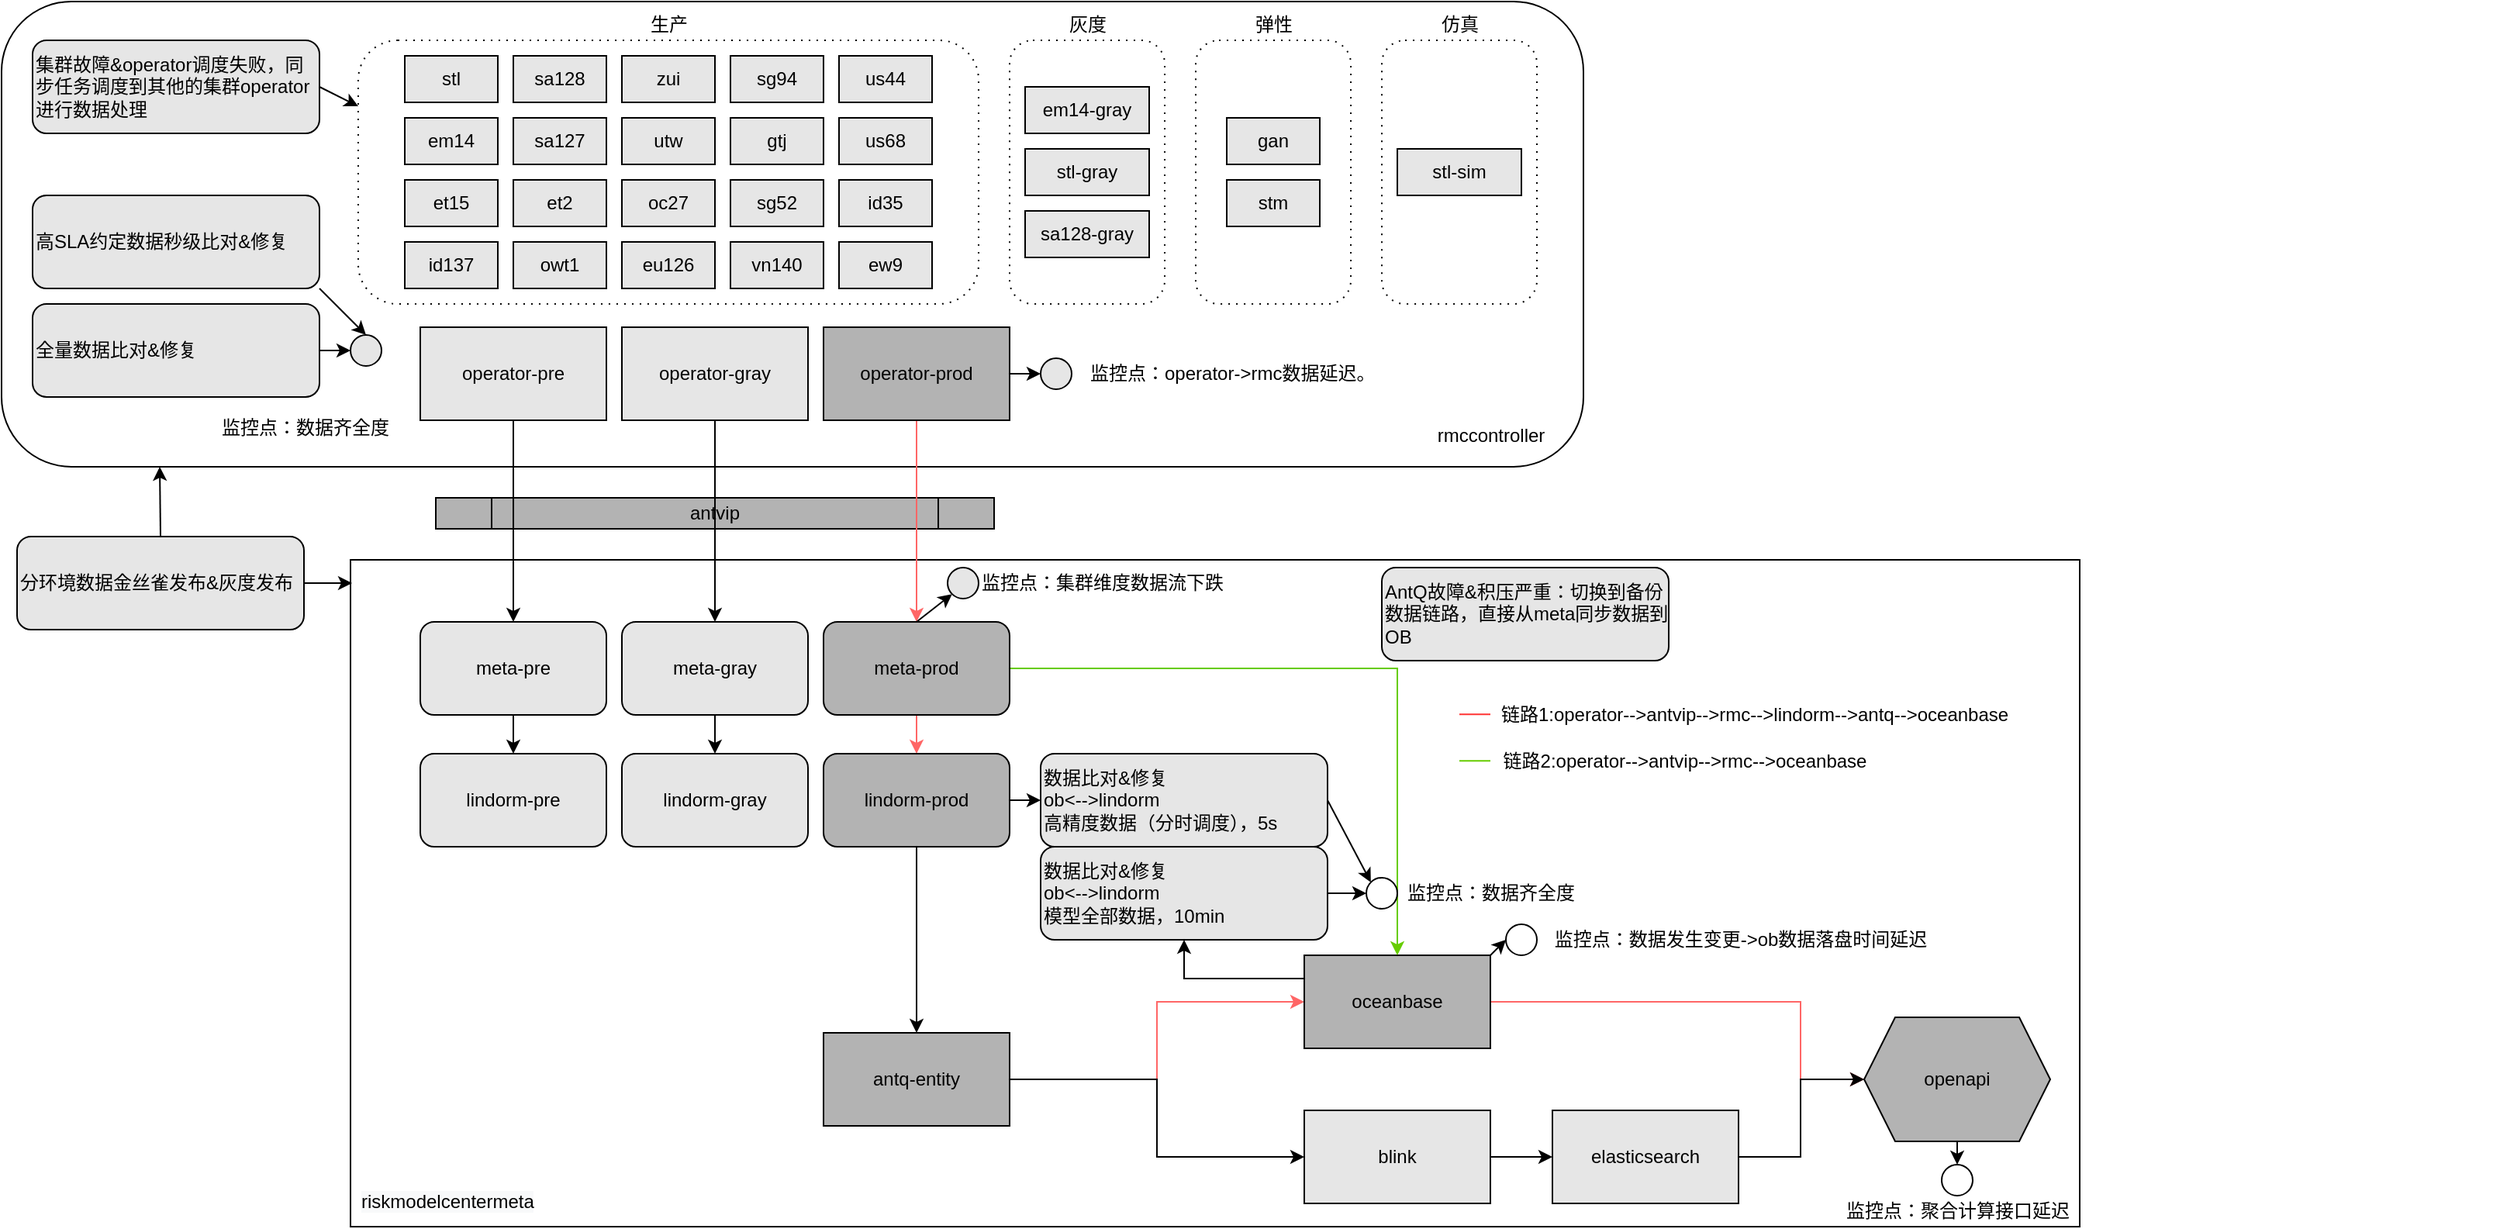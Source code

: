 <mxfile version="13.7.9" type="github">
  <diagram id="2JGPtpaA1yQayifXAmgl" name="Page-1">
    <mxGraphModel dx="2606" dy="890" grid="1" gridSize="10" guides="1" tooltips="1" connect="1" arrows="1" fold="1" page="1" pageScale="1" pageWidth="827" pageHeight="1169" math="0" shadow="0">
      <root>
        <mxCell id="0" />
        <mxCell id="1" parent="0" />
        <mxCell id="ddxc_7d5GhKEYNqCPZqB-66" value="" style="rounded=1;whiteSpace=wrap;html=1;" parent="1" vertex="1">
          <mxGeometry x="-80" y="60" width="1020" height="300" as="geometry" />
        </mxCell>
        <mxCell id="j11-A7nLiBi1due1gw9s-11" value="" style="shape=ext;rounded=1;html=1;whiteSpace=wrap;dashed=1;dashPattern=1 4;" parent="1" vertex="1">
          <mxGeometry x="810" y="85" width="100" height="170" as="geometry" />
        </mxCell>
        <mxCell id="j11-A7nLiBi1due1gw9s-10" value="" style="shape=ext;rounded=1;html=1;whiteSpace=wrap;dashed=1;dashPattern=1 4;" parent="1" vertex="1">
          <mxGeometry x="690" y="85" width="100" height="170" as="geometry" />
        </mxCell>
        <mxCell id="j11-A7nLiBi1due1gw9s-9" value="" style="shape=ext;rounded=1;html=1;whiteSpace=wrap;dashed=1;dashPattern=1 4;" parent="1" vertex="1">
          <mxGeometry x="570" y="85" width="100" height="170" as="geometry" />
        </mxCell>
        <mxCell id="j11-A7nLiBi1due1gw9s-8" value="" style="shape=ext;rounded=1;html=1;whiteSpace=wrap;dashed=1;dashPattern=1 4;" parent="1" vertex="1">
          <mxGeometry x="150" y="85" width="400" height="170" as="geometry" />
        </mxCell>
        <mxCell id="ddxc_7d5GhKEYNqCPZqB-1" value="gtj" style="rounded=0;whiteSpace=wrap;html=1;fillColor=#E6E6E6;" parent="1" vertex="1">
          <mxGeometry x="390" y="135" width="60" height="30" as="geometry" />
        </mxCell>
        <mxCell id="ddxc_7d5GhKEYNqCPZqB-4" value="sa128" style="rounded=0;whiteSpace=wrap;html=1;fillColor=#E6E6E6;" parent="1" vertex="1">
          <mxGeometry x="250" y="95" width="60" height="30" as="geometry" />
        </mxCell>
        <mxCell id="ddxc_7d5GhKEYNqCPZqB-5" value="ew9" style="rounded=0;whiteSpace=wrap;html=1;fillColor=#E6E6E6;" parent="1" vertex="1">
          <mxGeometry x="460" y="215" width="60" height="30" as="geometry" />
        </mxCell>
        <mxCell id="ddxc_7d5GhKEYNqCPZqB-6" value="gan" style="rounded=0;whiteSpace=wrap;html=1;fillColor=#E6E6E6;" parent="1" vertex="1">
          <mxGeometry x="710" y="135" width="60" height="30" as="geometry" />
        </mxCell>
        <mxCell id="ddxc_7d5GhKEYNqCPZqB-7" value="et2" style="rounded=0;whiteSpace=wrap;html=1;fillColor=#E6E6E6;" parent="1" vertex="1">
          <mxGeometry x="250" y="175" width="60" height="30" as="geometry" />
        </mxCell>
        <mxCell id="ddxc_7d5GhKEYNqCPZqB-8" value="zui" style="rounded=0;whiteSpace=wrap;html=1;fillColor=#E6E6E6;" parent="1" vertex="1">
          <mxGeometry x="320" y="95" width="60" height="30" as="geometry" />
        </mxCell>
        <mxCell id="ddxc_7d5GhKEYNqCPZqB-9" value="et15" style="rounded=0;whiteSpace=wrap;html=1;fillColor=#E6E6E6;" parent="1" vertex="1">
          <mxGeometry x="180" y="175" width="60" height="30" as="geometry" />
        </mxCell>
        <mxCell id="ddxc_7d5GhKEYNqCPZqB-10" value="stl" style="rounded=0;whiteSpace=wrap;html=1;fillColor=#E6E6E6;" parent="1" vertex="1">
          <mxGeometry x="180" y="95" width="60" height="30" as="geometry" />
        </mxCell>
        <mxCell id="ddxc_7d5GhKEYNqCPZqB-11" value="em14" style="rounded=0;whiteSpace=wrap;html=1;fillColor=#E6E6E6;" parent="1" vertex="1">
          <mxGeometry x="180" y="135" width="60" height="30" as="geometry" />
        </mxCell>
        <mxCell id="ddxc_7d5GhKEYNqCPZqB-14" value="us68" style="rounded=0;whiteSpace=wrap;html=1;fillColor=#E6E6E6;" parent="1" vertex="1">
          <mxGeometry x="460" y="135" width="60" height="30" as="geometry" />
        </mxCell>
        <mxCell id="ddxc_7d5GhKEYNqCPZqB-15" value="owt1" style="rounded=0;whiteSpace=wrap;html=1;fillColor=#E6E6E6;" parent="1" vertex="1">
          <mxGeometry x="250" y="215" width="60" height="30" as="geometry" />
        </mxCell>
        <mxCell id="ddxc_7d5GhKEYNqCPZqB-16" value="id137" style="rounded=0;whiteSpace=wrap;html=1;fillColor=#E6E6E6;" parent="1" vertex="1">
          <mxGeometry x="180" y="215" width="60" height="30" as="geometry" />
        </mxCell>
        <mxCell id="ddxc_7d5GhKEYNqCPZqB-17" value="id35" style="rounded=0;whiteSpace=wrap;html=1;fillColor=#E6E6E6;" parent="1" vertex="1">
          <mxGeometry x="460" y="175" width="60" height="30" as="geometry" />
        </mxCell>
        <mxCell id="ddxc_7d5GhKEYNqCPZqB-18" value="oc27" style="rounded=0;whiteSpace=wrap;html=1;fillColor=#E6E6E6;" parent="1" vertex="1">
          <mxGeometry x="320" y="175" width="60" height="30" as="geometry" />
        </mxCell>
        <mxCell id="ddxc_7d5GhKEYNqCPZqB-19" value="us44" style="rounded=0;whiteSpace=wrap;html=1;fillColor=#E6E6E6;" parent="1" vertex="1">
          <mxGeometry x="460" y="95" width="60" height="30" as="geometry" />
        </mxCell>
        <mxCell id="ddxc_7d5GhKEYNqCPZqB-20" value="sg52" style="rounded=0;whiteSpace=wrap;html=1;fillColor=#E6E6E6;" parent="1" vertex="1">
          <mxGeometry x="390" y="175" width="60" height="30" as="geometry" />
        </mxCell>
        <mxCell id="ddxc_7d5GhKEYNqCPZqB-21" value="vn140" style="rounded=0;whiteSpace=wrap;html=1;fillColor=#E6E6E6;" parent="1" vertex="1">
          <mxGeometry x="390" y="215" width="60" height="30" as="geometry" />
        </mxCell>
        <mxCell id="ddxc_7d5GhKEYNqCPZqB-22" value="stm" style="rounded=0;whiteSpace=wrap;html=1;fillColor=#E6E6E6;" parent="1" vertex="1">
          <mxGeometry x="710" y="175" width="60" height="30" as="geometry" />
        </mxCell>
        <mxCell id="ddxc_7d5GhKEYNqCPZqB-23" value="sa127" style="rounded=0;whiteSpace=wrap;html=1;fillColor=#E6E6E6;" parent="1" vertex="1">
          <mxGeometry x="250" y="135" width="60" height="30" as="geometry" />
        </mxCell>
        <mxCell id="ddxc_7d5GhKEYNqCPZqB-24" value="sg94" style="rounded=0;whiteSpace=wrap;html=1;fillColor=#E6E6E6;" parent="1" vertex="1">
          <mxGeometry x="390" y="95" width="60" height="30" as="geometry" />
        </mxCell>
        <mxCell id="ddxc_7d5GhKEYNqCPZqB-25" value="utw" style="rounded=0;whiteSpace=wrap;html=1;fillColor=#E6E6E6;" parent="1" vertex="1">
          <mxGeometry x="320" y="135" width="60" height="30" as="geometry" />
        </mxCell>
        <mxCell id="ddxc_7d5GhKEYNqCPZqB-26" value="antvip" style="shape=process;whiteSpace=wrap;html=1;backgroundOutline=1;fillColor=#B3B3B3;" parent="1" vertex="1">
          <mxGeometry x="200" y="380" width="360" height="20" as="geometry" />
        </mxCell>
        <mxCell id="ddxc_7d5GhKEYNqCPZqB-27" value="" style="rounded=0;whiteSpace=wrap;html=1;" parent="1" vertex="1">
          <mxGeometry x="145" y="420" width="1115" height="430" as="geometry" />
        </mxCell>
        <mxCell id="ddxc_7d5GhKEYNqCPZqB-59" style="edgeStyle=orthogonalEdgeStyle;rounded=0;orthogonalLoop=1;jettySize=auto;html=1;exitX=0.5;exitY=1;exitDx=0;exitDy=0;entryX=0.5;entryY=0;entryDx=0;entryDy=0;" parent="1" source="ddxc_7d5GhKEYNqCPZqB-28" target="ddxc_7d5GhKEYNqCPZqB-52" edge="1">
          <mxGeometry relative="1" as="geometry" />
        </mxCell>
        <mxCell id="ddxc_7d5GhKEYNqCPZqB-28" value="operator-pre" style="rounded=0;whiteSpace=wrap;html=1;fillColor=#E6E6E6;" parent="1" vertex="1">
          <mxGeometry x="190" y="270" width="120" height="60" as="geometry" />
        </mxCell>
        <mxCell id="ddxc_7d5GhKEYNqCPZqB-61" style="edgeStyle=orthogonalEdgeStyle;rounded=0;orthogonalLoop=1;jettySize=auto;html=1;exitX=0.5;exitY=1;exitDx=0;exitDy=0;entryX=0.5;entryY=0;entryDx=0;entryDy=0;" parent="1" source="ddxc_7d5GhKEYNqCPZqB-29" target="ddxc_7d5GhKEYNqCPZqB-53" edge="1">
          <mxGeometry relative="1" as="geometry" />
        </mxCell>
        <mxCell id="ddxc_7d5GhKEYNqCPZqB-29" value="&lt;span&gt;operator-gray&lt;/span&gt;" style="rounded=0;whiteSpace=wrap;html=1;fillColor=#E6E6E6;" parent="1" vertex="1">
          <mxGeometry x="320" y="270" width="120" height="60" as="geometry" />
        </mxCell>
        <mxCell id="ddxc_7d5GhKEYNqCPZqB-62" style="edgeStyle=orthogonalEdgeStyle;rounded=0;orthogonalLoop=1;jettySize=auto;html=1;exitX=0.5;exitY=1;exitDx=0;exitDy=0;entryX=0.5;entryY=0;entryDx=0;entryDy=0;strokeColor=#FF6666;" parent="1" source="ddxc_7d5GhKEYNqCPZqB-30" target="ddxc_7d5GhKEYNqCPZqB-54" edge="1">
          <mxGeometry relative="1" as="geometry" />
        </mxCell>
        <mxCell id="ddxc_7d5GhKEYNqCPZqB-107" style="edgeStyle=none;rounded=0;orthogonalLoop=1;jettySize=auto;html=1;exitX=1;exitY=0.5;exitDx=0;exitDy=0;strokeColor=#000000;fillColor=#FFFF99;entryX=0;entryY=0.5;entryDx=0;entryDy=0;" parent="1" source="ddxc_7d5GhKEYNqCPZqB-30" target="ddxc_7d5GhKEYNqCPZqB-100" edge="1">
          <mxGeometry relative="1" as="geometry">
            <mxPoint x="590" y="350" as="targetPoint" />
          </mxGeometry>
        </mxCell>
        <mxCell id="ddxc_7d5GhKEYNqCPZqB-30" value="&lt;span&gt;operator-prod&lt;/span&gt;" style="rounded=0;whiteSpace=wrap;html=1;fillColor=#B3B3B3;" parent="1" vertex="1">
          <mxGeometry x="450" y="270" width="120" height="60" as="geometry" />
        </mxCell>
        <mxCell id="ddxc_7d5GhKEYNqCPZqB-36" value="" style="edgeStyle=orthogonalEdgeStyle;rounded=0;orthogonalLoop=1;jettySize=auto;html=1;entryX=0;entryY=0.5;entryDx=0;entryDy=0;fillColor=#E6E6E6;strokeColor=#FF6666;" parent="1" source="ddxc_7d5GhKEYNqCPZqB-33" target="ddxc_7d5GhKEYNqCPZqB-35" edge="1">
          <mxGeometry relative="1" as="geometry" />
        </mxCell>
        <mxCell id="ddxc_7d5GhKEYNqCPZqB-44" value="" style="edgeStyle=orthogonalEdgeStyle;rounded=0;orthogonalLoop=1;jettySize=auto;html=1;fillColor=#E6E6E6;" parent="1" source="ddxc_7d5GhKEYNqCPZqB-33" target="ddxc_7d5GhKEYNqCPZqB-43" edge="1">
          <mxGeometry relative="1" as="geometry" />
        </mxCell>
        <mxCell id="ddxc_7d5GhKEYNqCPZqB-33" value="antq-entity" style="whiteSpace=wrap;html=1;rounded=0;fillColor=#B3B3B3;" parent="1" vertex="1">
          <mxGeometry x="450" y="725" width="120" height="60" as="geometry" />
        </mxCell>
        <mxCell id="ddxc_7d5GhKEYNqCPZqB-41" value="" style="edgeStyle=orthogonalEdgeStyle;rounded=0;orthogonalLoop=1;jettySize=auto;html=1;fillColor=#E6E6E6;strokeColor=#FF6666;" parent="1" source="ddxc_7d5GhKEYNqCPZqB-35" target="ddxc_7d5GhKEYNqCPZqB-40" edge="1">
          <mxGeometry relative="1" as="geometry">
            <Array as="points">
              <mxPoint x="1080" y="705" />
              <mxPoint x="1080" y="755" />
            </Array>
          </mxGeometry>
        </mxCell>
        <mxCell id="ddxc_7d5GhKEYNqCPZqB-81" style="edgeStyle=orthogonalEdgeStyle;rounded=0;orthogonalLoop=1;jettySize=auto;html=1;exitX=0;exitY=0.25;exitDx=0;exitDy=0;entryX=0.5;entryY=1;entryDx=0;entryDy=0;fillColor=#E6E6E6;" parent="1" source="ddxc_7d5GhKEYNqCPZqB-35" target="ddxc_7d5GhKEYNqCPZqB-122" edge="1">
          <mxGeometry relative="1" as="geometry">
            <mxPoint x="685" y="600" as="targetPoint" />
          </mxGeometry>
        </mxCell>
        <mxCell id="ddxc_7d5GhKEYNqCPZqB-112" style="edgeStyle=none;rounded=0;orthogonalLoop=1;jettySize=auto;html=1;exitX=1;exitY=0;exitDx=0;exitDy=0;strokeColor=#000000;fillColor=#FFFF99;entryX=0;entryY=0.5;entryDx=0;entryDy=0;" parent="1" source="ddxc_7d5GhKEYNqCPZqB-35" edge="1">
          <mxGeometry relative="1" as="geometry">
            <mxPoint x="880" y="675" as="targetPoint" />
          </mxGeometry>
        </mxCell>
        <mxCell id="ddxc_7d5GhKEYNqCPZqB-124" style="edgeStyle=none;rounded=0;orthogonalLoop=1;jettySize=auto;html=1;exitX=1;exitY=0;exitDx=0;exitDy=0;entryX=0;entryY=0.5;entryDx=0;entryDy=0;strokeColor=#000000;fillColor=#FFFF99;" parent="1" source="ddxc_7d5GhKEYNqCPZqB-35" target="ddxc_7d5GhKEYNqCPZqB-106" edge="1">
          <mxGeometry relative="1" as="geometry" />
        </mxCell>
        <mxCell id="ddxc_7d5GhKEYNqCPZqB-35" value="oceanbase" style="whiteSpace=wrap;html=1;rounded=0;fillColor=#B3B3B3;" parent="1" vertex="1">
          <mxGeometry x="760" y="675" width="120" height="60" as="geometry" />
        </mxCell>
        <mxCell id="ddxc_7d5GhKEYNqCPZqB-137" style="edgeStyle=none;rounded=0;orthogonalLoop=1;jettySize=auto;html=1;exitX=0.5;exitY=1;exitDx=0;exitDy=0;entryX=0.5;entryY=0;entryDx=0;entryDy=0;strokeColor=#000000;fillColor=#FFFF99;" parent="1" source="ddxc_7d5GhKEYNqCPZqB-40" target="ddxc_7d5GhKEYNqCPZqB-104" edge="1">
          <mxGeometry relative="1" as="geometry" />
        </mxCell>
        <mxCell id="ddxc_7d5GhKEYNqCPZqB-40" value="openapi" style="shape=hexagon;perimeter=hexagonPerimeter2;whiteSpace=wrap;html=1;fixedSize=1;rounded=0;fillColor=#B3B3B3;" parent="1" vertex="1">
          <mxGeometry x="1121" y="715" width="120" height="80" as="geometry" />
        </mxCell>
        <mxCell id="ddxc_7d5GhKEYNqCPZqB-46" value="" style="edgeStyle=orthogonalEdgeStyle;rounded=0;orthogonalLoop=1;jettySize=auto;html=1;fillColor=#E6E6E6;" parent="1" source="ddxc_7d5GhKEYNqCPZqB-43" target="ddxc_7d5GhKEYNqCPZqB-45" edge="1">
          <mxGeometry relative="1" as="geometry" />
        </mxCell>
        <mxCell id="ddxc_7d5GhKEYNqCPZqB-43" value="blink" style="whiteSpace=wrap;html=1;rounded=0;fillColor=#E6E6E6;" parent="1" vertex="1">
          <mxGeometry x="760" y="775" width="120" height="60" as="geometry" />
        </mxCell>
        <mxCell id="ddxc_7d5GhKEYNqCPZqB-47" style="edgeStyle=orthogonalEdgeStyle;rounded=0;orthogonalLoop=1;jettySize=auto;html=1;exitX=1;exitY=0.5;exitDx=0;exitDy=0;entryX=0;entryY=0.5;entryDx=0;entryDy=0;fillColor=#E6E6E6;" parent="1" source="ddxc_7d5GhKEYNqCPZqB-45" target="ddxc_7d5GhKEYNqCPZqB-40" edge="1">
          <mxGeometry relative="1" as="geometry">
            <Array as="points">
              <mxPoint x="1080" y="805" />
              <mxPoint x="1080" y="755" />
            </Array>
          </mxGeometry>
        </mxCell>
        <mxCell id="ddxc_7d5GhKEYNqCPZqB-45" value="elasticsearch" style="whiteSpace=wrap;html=1;rounded=0;fillColor=#E6E6E6;" parent="1" vertex="1">
          <mxGeometry x="920" y="775" width="120" height="60" as="geometry" />
        </mxCell>
        <mxCell id="ddxc_7d5GhKEYNqCPZqB-51" value="&lt;meta charset=&quot;utf-8&quot;&gt;&lt;span style=&quot;color: rgb(0, 0, 0); font-family: helvetica; font-size: 12px; font-style: normal; font-weight: 400; letter-spacing: normal; text-align: center; text-indent: 0px; text-transform: none; word-spacing: 0px; background-color: rgb(248, 249, 250); display: inline; float: none;&quot;&gt;riskmodelcentermeta&lt;/span&gt;" style="text;whiteSpace=wrap;html=1;" parent="1" vertex="1">
          <mxGeometry x="150" y="820" width="140" height="30" as="geometry" />
        </mxCell>
        <mxCell id="ddxc_7d5GhKEYNqCPZqB-60" style="edgeStyle=orthogonalEdgeStyle;rounded=0;orthogonalLoop=1;jettySize=auto;html=1;exitX=0.5;exitY=1;exitDx=0;exitDy=0;entryX=0.5;entryY=0;entryDx=0;entryDy=0;fillColor=#E6E6E6;" parent="1" source="ddxc_7d5GhKEYNqCPZqB-52" target="ddxc_7d5GhKEYNqCPZqB-55" edge="1">
          <mxGeometry relative="1" as="geometry" />
        </mxCell>
        <mxCell id="ddxc_7d5GhKEYNqCPZqB-52" value="meta-pre" style="rounded=1;whiteSpace=wrap;html=1;fillColor=#E6E6E6;" parent="1" vertex="1">
          <mxGeometry x="190" y="460" width="120" height="60" as="geometry" />
        </mxCell>
        <mxCell id="ddxc_7d5GhKEYNqCPZqB-64" style="edgeStyle=orthogonalEdgeStyle;rounded=0;orthogonalLoop=1;jettySize=auto;html=1;exitX=0.5;exitY=1;exitDx=0;exitDy=0;entryX=0.5;entryY=0;entryDx=0;entryDy=0;fillColor=#E6E6E6;" parent="1" source="ddxc_7d5GhKEYNqCPZqB-53" target="ddxc_7d5GhKEYNqCPZqB-56" edge="1">
          <mxGeometry relative="1" as="geometry" />
        </mxCell>
        <mxCell id="ddxc_7d5GhKEYNqCPZqB-53" value="meta-gray" style="rounded=1;whiteSpace=wrap;html=1;fillColor=#E6E6E6;" parent="1" vertex="1">
          <mxGeometry x="320" y="460" width="120" height="60" as="geometry" />
        </mxCell>
        <mxCell id="ddxc_7d5GhKEYNqCPZqB-65" style="edgeStyle=orthogonalEdgeStyle;rounded=0;orthogonalLoop=1;jettySize=auto;html=1;exitX=0.5;exitY=1;exitDx=0;exitDy=0;entryX=0.5;entryY=0;entryDx=0;entryDy=0;fillColor=#E6E6E6;strokeColor=#FF6666;" parent="1" source="ddxc_7d5GhKEYNqCPZqB-54" target="ddxc_7d5GhKEYNqCPZqB-57" edge="1">
          <mxGeometry relative="1" as="geometry" />
        </mxCell>
        <mxCell id="ddxc_7d5GhKEYNqCPZqB-75" style="edgeStyle=orthogonalEdgeStyle;rounded=0;orthogonalLoop=1;jettySize=auto;html=1;exitX=1;exitY=0.5;exitDx=0;exitDy=0;entryX=0.5;entryY=0;entryDx=0;entryDy=0;fillColor=#FFFF99;strokeColor=#66CC00;" parent="1" source="ddxc_7d5GhKEYNqCPZqB-54" target="ddxc_7d5GhKEYNqCPZqB-35" edge="1">
          <mxGeometry relative="1" as="geometry" />
        </mxCell>
        <mxCell id="jCk2rrUXeXVDxOaVIf94-24" style="rounded=0;orthogonalLoop=1;jettySize=auto;html=1;exitX=0.5;exitY=0;exitDx=0;exitDy=0;entryX=0;entryY=1;entryDx=0;entryDy=0;" edge="1" parent="1" source="ddxc_7d5GhKEYNqCPZqB-54" target="jCk2rrUXeXVDxOaVIf94-25">
          <mxGeometry relative="1" as="geometry" />
        </mxCell>
        <mxCell id="ddxc_7d5GhKEYNqCPZqB-54" value="meta-prod" style="rounded=1;whiteSpace=wrap;html=1;fillColor=#B3B3B3;" parent="1" vertex="1">
          <mxGeometry x="450" y="460" width="120" height="60" as="geometry" />
        </mxCell>
        <mxCell id="ddxc_7d5GhKEYNqCPZqB-55" value="lindorm-pre" style="rounded=1;whiteSpace=wrap;html=1;fillColor=#E6E6E6;" parent="1" vertex="1">
          <mxGeometry x="190" y="545" width="120" height="60" as="geometry" />
        </mxCell>
        <mxCell id="ddxc_7d5GhKEYNqCPZqB-56" value="lindorm-gray" style="rounded=1;whiteSpace=wrap;html=1;fillColor=#E6E6E6;" parent="1" vertex="1">
          <mxGeometry x="320" y="545" width="120" height="60" as="geometry" />
        </mxCell>
        <mxCell id="ddxc_7d5GhKEYNqCPZqB-123" style="edgeStyle=none;rounded=0;orthogonalLoop=1;jettySize=auto;html=1;exitX=1;exitY=0.5;exitDx=0;exitDy=0;entryX=0;entryY=0.5;entryDx=0;entryDy=0;strokeColor=#000000;fillColor=#FFFF99;" parent="1" source="ddxc_7d5GhKEYNqCPZqB-57" target="ddxc_7d5GhKEYNqCPZqB-121" edge="1">
          <mxGeometry relative="1" as="geometry" />
        </mxCell>
        <mxCell id="jCk2rrUXeXVDxOaVIf94-29" style="edgeStyle=none;rounded=0;orthogonalLoop=1;jettySize=auto;html=1;exitX=0.5;exitY=1;exitDx=0;exitDy=0;" edge="1" parent="1" source="ddxc_7d5GhKEYNqCPZqB-57" target="ddxc_7d5GhKEYNqCPZqB-33">
          <mxGeometry relative="1" as="geometry" />
        </mxCell>
        <mxCell id="ddxc_7d5GhKEYNqCPZqB-57" value="lindorm-prod" style="rounded=1;whiteSpace=wrap;html=1;fillColor=#B3B3B3;" parent="1" vertex="1">
          <mxGeometry x="450" y="545" width="120" height="60" as="geometry" />
        </mxCell>
        <mxCell id="ddxc_7d5GhKEYNqCPZqB-87" value="&lt;div style=&quot;text-align: left&quot;&gt;&lt;br&gt;&lt;/div&gt;" style="text;html=1;align=center;verticalAlign=middle;resizable=0;points=[];autosize=1;" parent="1" vertex="1">
          <mxGeometry x="880" y="130" width="20" height="20" as="geometry" />
        </mxCell>
        <mxCell id="ddxc_7d5GhKEYNqCPZqB-93" value="链路1:operator--&amp;gt;antvip--&amp;gt;rmc--&amp;gt;lindorm--&amp;gt;antq--&amp;gt;oceanbase" style="text;html=1;align=center;verticalAlign=middle;resizable=0;points=[];autosize=1;" parent="1" vertex="1">
          <mxGeometry x="880" y="510" width="340" height="20" as="geometry" />
        </mxCell>
        <mxCell id="ddxc_7d5GhKEYNqCPZqB-94" value="链路2:operator--&amp;gt;antvip--&amp;gt;rmc--&amp;gt;oceanbase" style="text;html=1;align=center;verticalAlign=middle;resizable=0;points=[];autosize=1;" parent="1" vertex="1">
          <mxGeometry x="880" y="540" width="250" height="20" as="geometry" />
        </mxCell>
        <mxCell id="ddxc_7d5GhKEYNqCPZqB-95" value="" style="endArrow=none;html=1;strokeColor=#66CC00;fillColor=#FFFF99;" parent="1" edge="1">
          <mxGeometry width="50" height="50" relative="1" as="geometry">
            <mxPoint x="860" y="549.58" as="sourcePoint" />
            <mxPoint x="880" y="549.58" as="targetPoint" />
          </mxGeometry>
        </mxCell>
        <mxCell id="ddxc_7d5GhKEYNqCPZqB-97" value="" style="endArrow=none;html=1;strokeColor=#FF3333;fillColor=#FFFF99;" parent="1" edge="1">
          <mxGeometry width="50" height="50" relative="1" as="geometry">
            <mxPoint x="860" y="519.58" as="sourcePoint" />
            <mxPoint x="880" y="519.58" as="targetPoint" />
          </mxGeometry>
        </mxCell>
        <mxCell id="ddxc_7d5GhKEYNqCPZqB-100" value="" style="ellipse;whiteSpace=wrap;html=1;aspect=fixed;fillColor=#E6E6E6;" parent="1" vertex="1">
          <mxGeometry x="590" y="290" width="20" height="20" as="geometry" />
        </mxCell>
        <mxCell id="ddxc_7d5GhKEYNqCPZqB-101" value="监控点：operator-&amp;gt;rmc数据延迟。" style="text;html=1;align=left;verticalAlign=middle;resizable=0;points=[];autosize=1;" parent="1" vertex="1">
          <mxGeometry x="620" y="290" width="200" height="20" as="geometry" />
        </mxCell>
        <mxCell id="ddxc_7d5GhKEYNqCPZqB-103" value="" style="ellipse;whiteSpace=wrap;html=1;aspect=fixed;fillColor=#E6E6E6;" parent="1" vertex="1">
          <mxGeometry x="145" y="275" width="20" height="20" as="geometry" />
        </mxCell>
        <mxCell id="ddxc_7d5GhKEYNqCPZqB-104" value="" style="ellipse;whiteSpace=wrap;html=1;aspect=fixed;" parent="1" vertex="1">
          <mxGeometry x="1171" y="810" width="20" height="20" as="geometry" />
        </mxCell>
        <mxCell id="ddxc_7d5GhKEYNqCPZqB-105" value="" style="ellipse;whiteSpace=wrap;html=1;aspect=fixed;" parent="1" vertex="1">
          <mxGeometry x="800" y="625" width="20" height="20" as="geometry" />
        </mxCell>
        <mxCell id="ddxc_7d5GhKEYNqCPZqB-106" value="" style="ellipse;whiteSpace=wrap;html=1;aspect=fixed;" parent="1" vertex="1">
          <mxGeometry x="890" y="655" width="20" height="20" as="geometry" />
        </mxCell>
        <mxCell id="ddxc_7d5GhKEYNqCPZqB-117" value="监控点：数据发生变更-&amp;gt;ob数据落盘时间延迟" style="text;html=1;align=center;verticalAlign=middle;resizable=0;points=[];autosize=1;" parent="1" vertex="1">
          <mxGeometry x="911" y="655" width="260" height="20" as="geometry" />
        </mxCell>
        <mxCell id="ddxc_7d5GhKEYNqCPZqB-140" style="edgeStyle=none;rounded=0;orthogonalLoop=1;jettySize=auto;html=1;exitX=1;exitY=1;exitDx=0;exitDy=0;entryX=0.5;entryY=0;entryDx=0;entryDy=0;strokeColor=#000000;fillColor=#FFFF99;" parent="1" source="ddxc_7d5GhKEYNqCPZqB-119" target="ddxc_7d5GhKEYNqCPZqB-103" edge="1">
          <mxGeometry relative="1" as="geometry" />
        </mxCell>
        <mxCell id="ddxc_7d5GhKEYNqCPZqB-119" value="高SLA约定数据秒级比对&amp;amp;修复" style="rounded=1;whiteSpace=wrap;html=1;fillColor=#E6E6E6;align=left;" parent="1" vertex="1">
          <mxGeometry x="-60" y="185" width="185" height="60" as="geometry" />
        </mxCell>
        <mxCell id="ddxc_7d5GhKEYNqCPZqB-139" style="edgeStyle=none;rounded=0;orthogonalLoop=1;jettySize=auto;html=1;exitX=1;exitY=0.5;exitDx=0;exitDy=0;entryX=0;entryY=0.5;entryDx=0;entryDy=0;strokeColor=#000000;fillColor=#FFFF99;" parent="1" source="ddxc_7d5GhKEYNqCPZqB-120" target="ddxc_7d5GhKEYNqCPZqB-103" edge="1">
          <mxGeometry relative="1" as="geometry" />
        </mxCell>
        <mxCell id="ddxc_7d5GhKEYNqCPZqB-120" value="全量数据比对&amp;amp;修复" style="rounded=1;whiteSpace=wrap;html=1;fillColor=#E6E6E6;align=left;" parent="1" vertex="1">
          <mxGeometry x="-60" y="255" width="185" height="60" as="geometry" />
        </mxCell>
        <mxCell id="ddxc_7d5GhKEYNqCPZqB-138" style="edgeStyle=none;rounded=0;orthogonalLoop=1;jettySize=auto;html=1;exitX=1;exitY=0.5;exitDx=0;exitDy=0;entryX=0;entryY=0;entryDx=0;entryDy=0;strokeColor=#000000;fillColor=#FFFF99;" parent="1" source="ddxc_7d5GhKEYNqCPZqB-121" target="ddxc_7d5GhKEYNqCPZqB-105" edge="1">
          <mxGeometry relative="1" as="geometry" />
        </mxCell>
        <mxCell id="ddxc_7d5GhKEYNqCPZqB-121" value="&lt;span&gt;数据比对&lt;/span&gt;&lt;span&gt;&amp;amp;修复&lt;/span&gt;&lt;span&gt;&lt;br&gt;ob&amp;lt;--&amp;gt;lindorm&lt;/span&gt;&lt;br&gt;&lt;span&gt;高精度数据（分时调度），5s&lt;/span&gt;" style="rounded=1;whiteSpace=wrap;html=1;fillColor=#E6E6E6;align=left;" parent="1" vertex="1">
          <mxGeometry x="590" y="545" width="185" height="60" as="geometry" />
        </mxCell>
        <mxCell id="ddxc_7d5GhKEYNqCPZqB-135" style="edgeStyle=none;rounded=0;orthogonalLoop=1;jettySize=auto;html=1;exitX=1;exitY=0.5;exitDx=0;exitDy=0;entryX=0;entryY=0.5;entryDx=0;entryDy=0;strokeColor=#000000;fillColor=#FFFF99;" parent="1" source="ddxc_7d5GhKEYNqCPZqB-122" target="ddxc_7d5GhKEYNqCPZqB-105" edge="1">
          <mxGeometry relative="1" as="geometry" />
        </mxCell>
        <mxCell id="ddxc_7d5GhKEYNqCPZqB-122" value="数据比对&amp;amp;修复&lt;br&gt;ob&amp;lt;--&amp;gt;lindorm&lt;br&gt;模型全部数据，10min" style="rounded=1;whiteSpace=wrap;html=1;fillColor=#E6E6E6;align=left;" parent="1" vertex="1">
          <mxGeometry x="590" y="605" width="185" height="60" as="geometry" />
        </mxCell>
        <mxCell id="ddxc_7d5GhKEYNqCPZqB-126" value="监控点：数据齐全度" style="text;html=1;align=center;verticalAlign=middle;resizable=0;points=[];autosize=1;" parent="1" vertex="1">
          <mxGeometry x="820" y="625" width="120" height="20" as="geometry" />
        </mxCell>
        <mxCell id="ddxc_7d5GhKEYNqCPZqB-127" value="监控点：数据齐全度" style="text;html=1;align=left;verticalAlign=middle;resizable=0;points=[];autosize=1;" parent="1" vertex="1">
          <mxGeometry x="60" y="325" width="120" height="20" as="geometry" />
        </mxCell>
        <mxCell id="ddxc_7d5GhKEYNqCPZqB-136" value="监控点：聚合计算接口延迟" style="text;html=1;align=center;verticalAlign=middle;resizable=0;points=[];autosize=1;" parent="1" vertex="1">
          <mxGeometry x="1101" y="830" width="160" height="20" as="geometry" />
        </mxCell>
        <mxCell id="j11-A7nLiBi1due1gw9s-1" value="eu126" style="rounded=0;whiteSpace=wrap;html=1;fillColor=#E6E6E6;" parent="1" vertex="1">
          <mxGeometry x="320" y="215" width="60" height="30" as="geometry" />
        </mxCell>
        <mxCell id="j11-A7nLiBi1due1gw9s-4" value="em14-gray" style="rounded=0;whiteSpace=wrap;html=1;fillColor=#E6E6E6;" parent="1" vertex="1">
          <mxGeometry x="580" y="115" width="80" height="30" as="geometry" />
        </mxCell>
        <mxCell id="j11-A7nLiBi1due1gw9s-5" value="stl-gray" style="rounded=0;whiteSpace=wrap;html=1;fillColor=#E6E6E6;" parent="1" vertex="1">
          <mxGeometry x="580" y="155" width="80" height="30" as="geometry" />
        </mxCell>
        <mxCell id="j11-A7nLiBi1due1gw9s-6" value="sa128-gray" style="rounded=0;whiteSpace=wrap;html=1;fillColor=#E6E6E6;" parent="1" vertex="1">
          <mxGeometry x="580" y="195" width="80" height="30" as="geometry" />
        </mxCell>
        <mxCell id="j11-A7nLiBi1due1gw9s-7" value="stl-sim" style="rounded=0;whiteSpace=wrap;html=1;fillColor=#E6E6E6;" parent="1" vertex="1">
          <mxGeometry x="820" y="155" width="80" height="30" as="geometry" />
        </mxCell>
        <mxCell id="j11-A7nLiBi1due1gw9s-12" value="生产" style="text;html=1;align=center;verticalAlign=middle;resizable=0;points=[];autosize=1;" parent="1" vertex="1">
          <mxGeometry x="330" y="65" width="40" height="20" as="geometry" />
        </mxCell>
        <mxCell id="j11-A7nLiBi1due1gw9s-13" value="灰度" style="text;html=1;align=center;verticalAlign=middle;resizable=0;points=[];autosize=1;" parent="1" vertex="1">
          <mxGeometry x="600" y="65" width="40" height="20" as="geometry" />
        </mxCell>
        <mxCell id="j11-A7nLiBi1due1gw9s-14" value="弹性" style="text;html=1;align=center;verticalAlign=middle;resizable=0;points=[];autosize=1;" parent="1" vertex="1">
          <mxGeometry x="720" y="65" width="40" height="20" as="geometry" />
        </mxCell>
        <mxCell id="j11-A7nLiBi1due1gw9s-15" value="仿真" style="text;html=1;align=center;verticalAlign=middle;resizable=0;points=[];autosize=1;" parent="1" vertex="1">
          <mxGeometry x="840" y="65" width="40" height="20" as="geometry" />
        </mxCell>
        <mxCell id="jCk2rrUXeXVDxOaVIf94-22" value="&lt;div style=&quot;font-family: &amp;#34;helvetica&amp;#34; ; font-size: 12px ; font-style: normal ; font-weight: 400 ; letter-spacing: normal ; text-indent: 0px ; text-transform: none ; word-spacing: 0px ; background-color: rgb(248 , 249 , 250) ; text-align: left&quot;&gt;&lt;br&gt;&lt;/div&gt;" style="text;whiteSpace=wrap;html=1;" vertex="1" parent="1">
          <mxGeometry x="1320" y="210" width="210" height="40" as="geometry" />
        </mxCell>
        <mxCell id="jCk2rrUXeXVDxOaVIf94-34" style="edgeStyle=none;rounded=0;orthogonalLoop=1;jettySize=auto;html=1;exitX=1;exitY=0.5;exitDx=0;exitDy=0;entryX=0;entryY=0.25;entryDx=0;entryDy=0;" edge="1" parent="1" source="jCk2rrUXeXVDxOaVIf94-23" target="j11-A7nLiBi1due1gw9s-8">
          <mxGeometry relative="1" as="geometry" />
        </mxCell>
        <mxCell id="jCk2rrUXeXVDxOaVIf94-23" value="&lt;div style=&quot;font-family: &amp;#34;helvetica&amp;#34;&quot;&gt;集群故障&amp;amp;operator调度失败，同步任务调度到其他的集群operator进行数据处理&lt;/div&gt;" style="rounded=1;whiteSpace=wrap;html=1;fillColor=#E6E6E6;align=left;" vertex="1" parent="1">
          <mxGeometry x="-60" y="85" width="185" height="60" as="geometry" />
        </mxCell>
        <mxCell id="jCk2rrUXeXVDxOaVIf94-25" value="" style="ellipse;whiteSpace=wrap;html=1;aspect=fixed;fillColor=#E6E6E6;" vertex="1" parent="1">
          <mxGeometry x="530" y="425" width="20" height="20" as="geometry" />
        </mxCell>
        <mxCell id="jCk2rrUXeXVDxOaVIf94-26" value="监控点：集群维度数据流下跌" style="text;html=1;align=left;verticalAlign=middle;resizable=0;points=[];autosize=1;" vertex="1" parent="1">
          <mxGeometry x="550" y="425" width="170" height="20" as="geometry" />
        </mxCell>
        <mxCell id="jCk2rrUXeXVDxOaVIf94-31" value="&lt;span style=&quot;font-family: &amp;#34;helvetica&amp;#34; ; text-align: center&quot;&gt;AntQ故障&amp;amp;积压严重：切换到备份数据链路，直接从meta同步数据到OB&lt;/span&gt;" style="rounded=1;whiteSpace=wrap;html=1;fillColor=#E6E6E6;align=left;" vertex="1" parent="1">
          <mxGeometry x="810" y="425" width="185" height="60" as="geometry" />
        </mxCell>
        <mxCell id="jCk2rrUXeXVDxOaVIf94-38" style="edgeStyle=none;rounded=0;orthogonalLoop=1;jettySize=auto;html=1;exitX=0.5;exitY=0;exitDx=0;exitDy=0;entryX=0.1;entryY=1;entryDx=0;entryDy=0;entryPerimeter=0;" edge="1" parent="1" source="jCk2rrUXeXVDxOaVIf94-32" target="ddxc_7d5GhKEYNqCPZqB-66">
          <mxGeometry relative="1" as="geometry" />
        </mxCell>
        <mxCell id="jCk2rrUXeXVDxOaVIf94-40" style="edgeStyle=none;rounded=0;orthogonalLoop=1;jettySize=auto;html=1;exitX=1;exitY=0.5;exitDx=0;exitDy=0;" edge="1" parent="1" source="jCk2rrUXeXVDxOaVIf94-32">
          <mxGeometry relative="1" as="geometry">
            <mxPoint x="146" y="435" as="targetPoint" />
          </mxGeometry>
        </mxCell>
        <mxCell id="jCk2rrUXeXVDxOaVIf94-32" value="&lt;div style=&quot;font-family: &amp;#34;helvetica&amp;#34;&quot;&gt;分环境数据金丝雀发布&amp;amp;灰度发布&lt;/div&gt;" style="rounded=1;whiteSpace=wrap;html=1;fillColor=#E6E6E6;align=left;" vertex="1" parent="1">
          <mxGeometry x="-70" y="405" width="185" height="60" as="geometry" />
        </mxCell>
        <mxCell id="jCk2rrUXeXVDxOaVIf94-37" value="rmccontroller" style="text;html=1;align=center;verticalAlign=middle;resizable=0;points=[];autosize=1;" vertex="1" parent="1">
          <mxGeometry x="840" y="330" width="80" height="20" as="geometry" />
        </mxCell>
      </root>
    </mxGraphModel>
  </diagram>
</mxfile>
